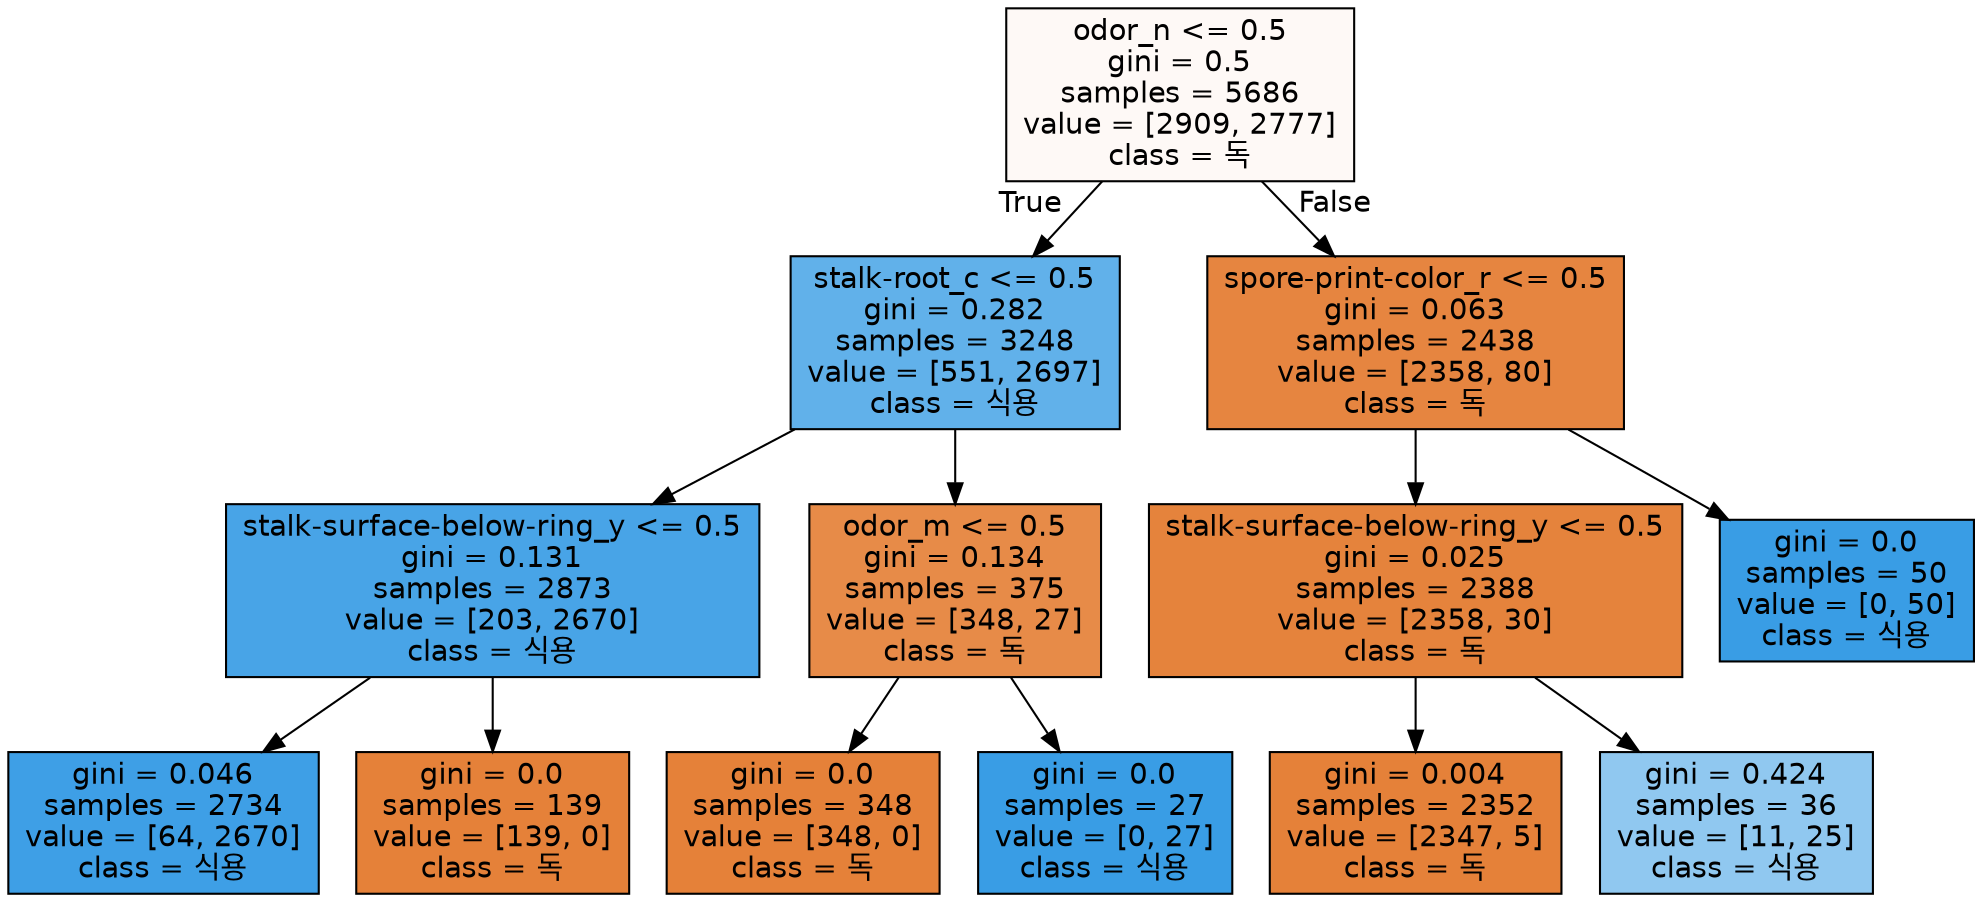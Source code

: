 digraph Tree {
node [shape=box, style="filled", color="black", fontname="helvetica"] ;
edge [fontname="helvetica"] ;
0 [label="odor_n <= 0.5\ngini = 0.5\nsamples = 5686\nvalue = [2909, 2777]\nclass = 독", fillcolor="#fef9f6"] ;
1 [label="stalk-root_c <= 0.5\ngini = 0.282\nsamples = 3248\nvalue = [551, 2697]\nclass = 식용", fillcolor="#61b1ea"] ;
0 -> 1 [labeldistance=2.5, labelangle=45, headlabel="True"] ;
2 [label="stalk-surface-below-ring_y <= 0.5\ngini = 0.131\nsamples = 2873\nvalue = [203, 2670]\nclass = 식용", fillcolor="#48a4e7"] ;
1 -> 2 ;
3 [label="gini = 0.046\nsamples = 2734\nvalue = [64, 2670]\nclass = 식용", fillcolor="#3e9fe6"] ;
2 -> 3 ;
4 [label="gini = 0.0\nsamples = 139\nvalue = [139, 0]\nclass = 독", fillcolor="#e58139"] ;
2 -> 4 ;
5 [label="odor_m <= 0.5\ngini = 0.134\nsamples = 375\nvalue = [348, 27]\nclass = 독", fillcolor="#e78b48"] ;
1 -> 5 ;
6 [label="gini = 0.0\nsamples = 348\nvalue = [348, 0]\nclass = 독", fillcolor="#e58139"] ;
5 -> 6 ;
7 [label="gini = 0.0\nsamples = 27\nvalue = [0, 27]\nclass = 식용", fillcolor="#399de5"] ;
5 -> 7 ;
8 [label="spore-print-color_r <= 0.5\ngini = 0.063\nsamples = 2438\nvalue = [2358, 80]\nclass = 독", fillcolor="#e68540"] ;
0 -> 8 [labeldistance=2.5, labelangle=-45, headlabel="False"] ;
9 [label="stalk-surface-below-ring_y <= 0.5\ngini = 0.025\nsamples = 2388\nvalue = [2358, 30]\nclass = 독", fillcolor="#e5833c"] ;
8 -> 9 ;
10 [label="gini = 0.004\nsamples = 2352\nvalue = [2347, 5]\nclass = 독", fillcolor="#e58139"] ;
9 -> 10 ;
11 [label="gini = 0.424\nsamples = 36\nvalue = [11, 25]\nclass = 식용", fillcolor="#90c8f0"] ;
9 -> 11 ;
12 [label="gini = 0.0\nsamples = 50\nvalue = [0, 50]\nclass = 식용", fillcolor="#399de5"] ;
8 -> 12 ;
}